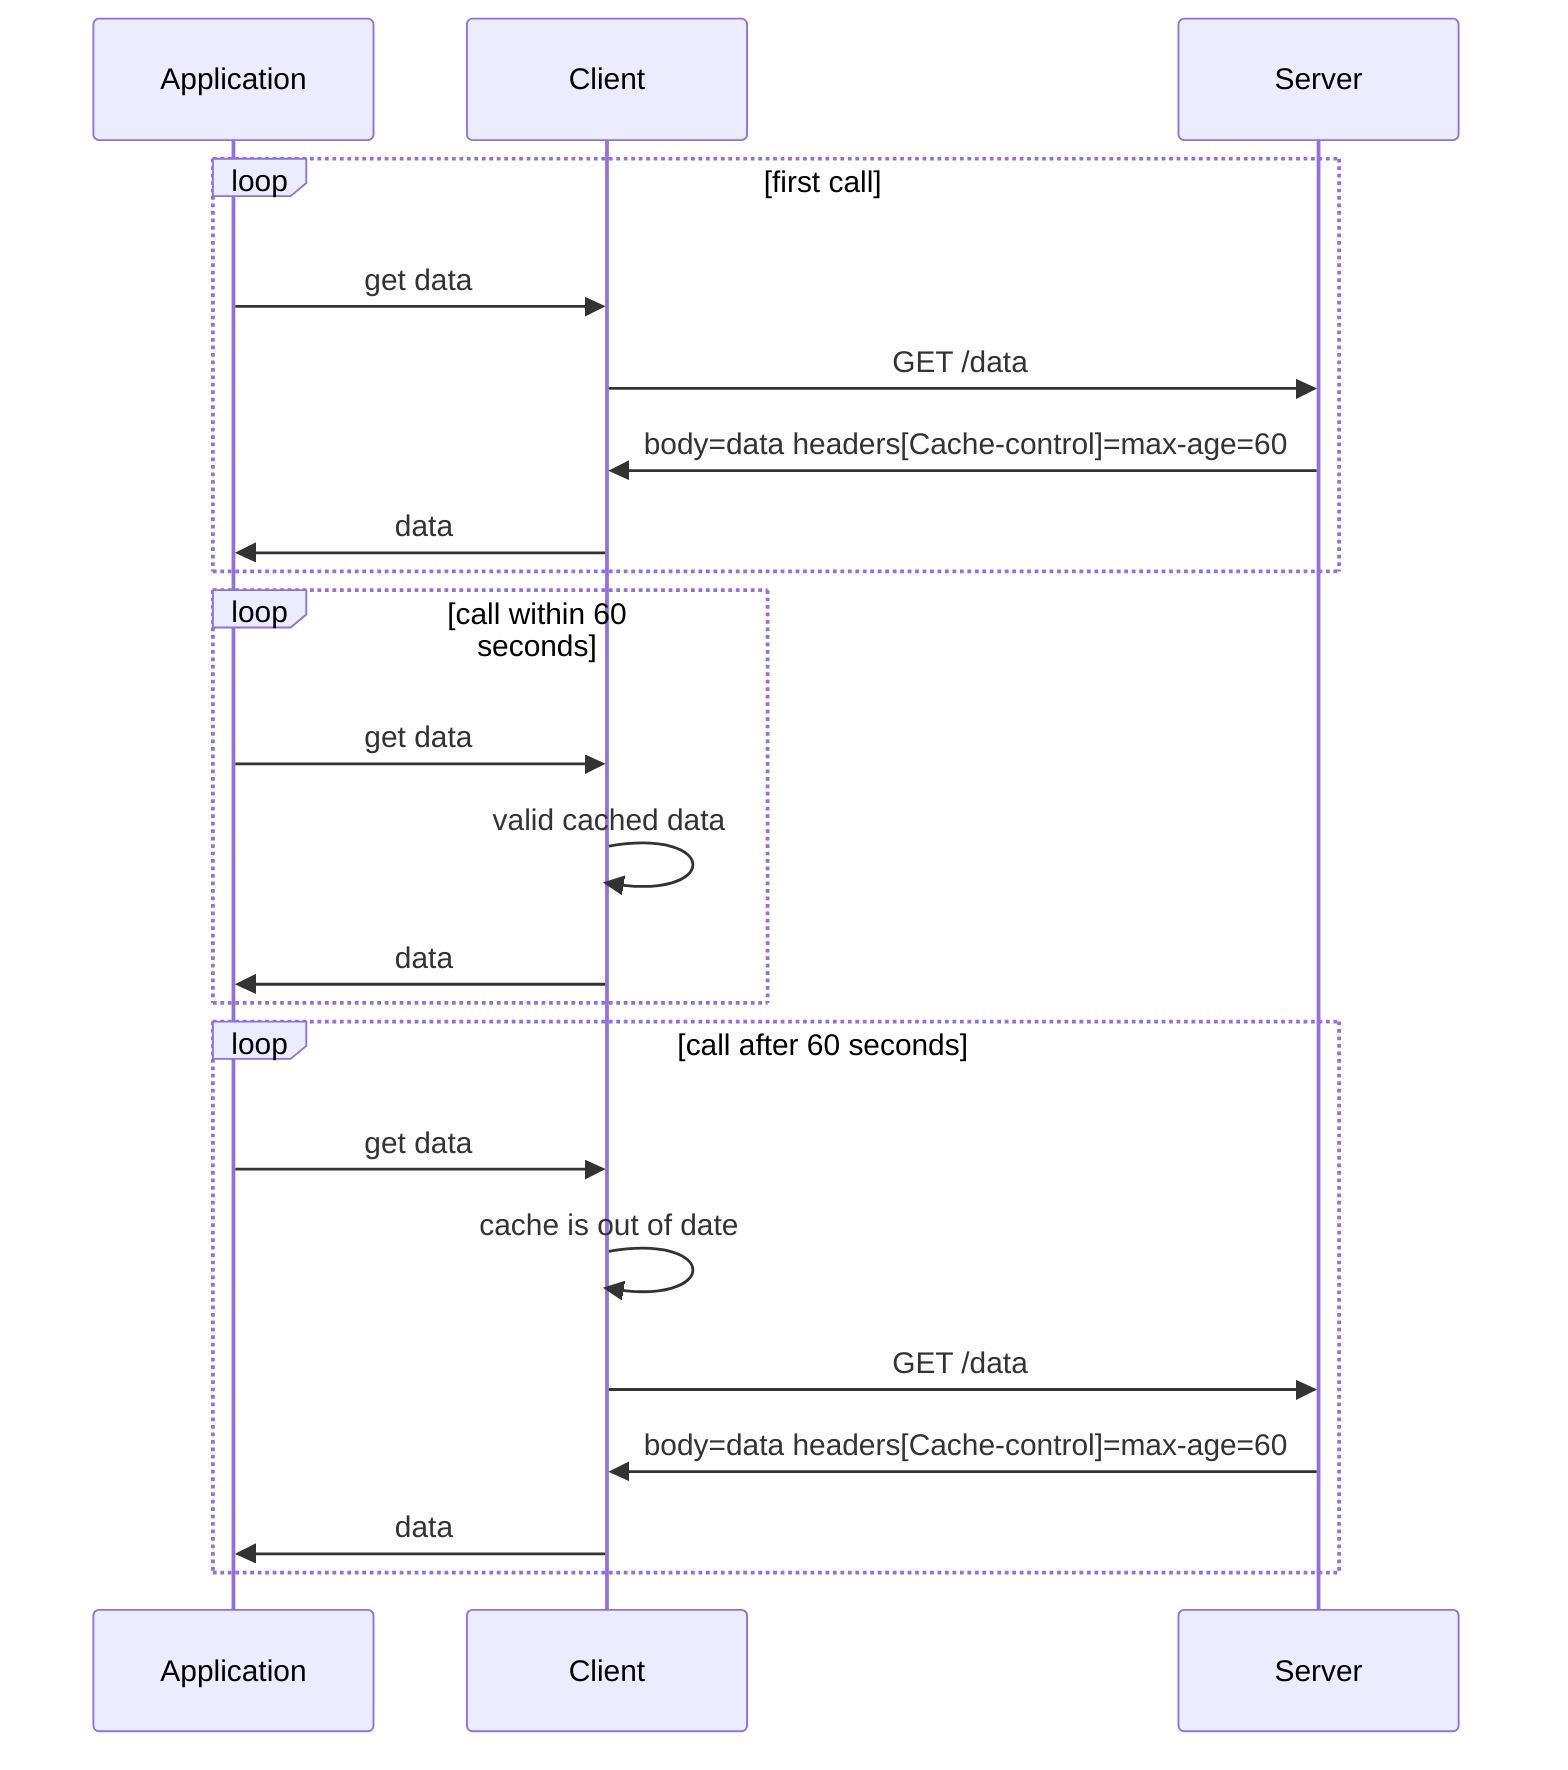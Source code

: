 sequenceDiagram
    loop first call
        Application ->> Client : get data
        Client ->> Server : GET /data
        Server ->> Client : body=data headers[Cache-control]=max-age=60
        Client ->> Application : data
    end

    loop call within 60 seconds
        Application ->> Client : get data
        Client ->> Client : valid cached data
        Client ->> Application : data
    end

     loop call after 60 seconds
        Application ->> Client : get data
        Client ->> Client : cache is out of date
        Client ->> Server : GET /data
        Server ->> Client : body=data headers[Cache-control]=max-age=60
        Client ->> Application : data
     end